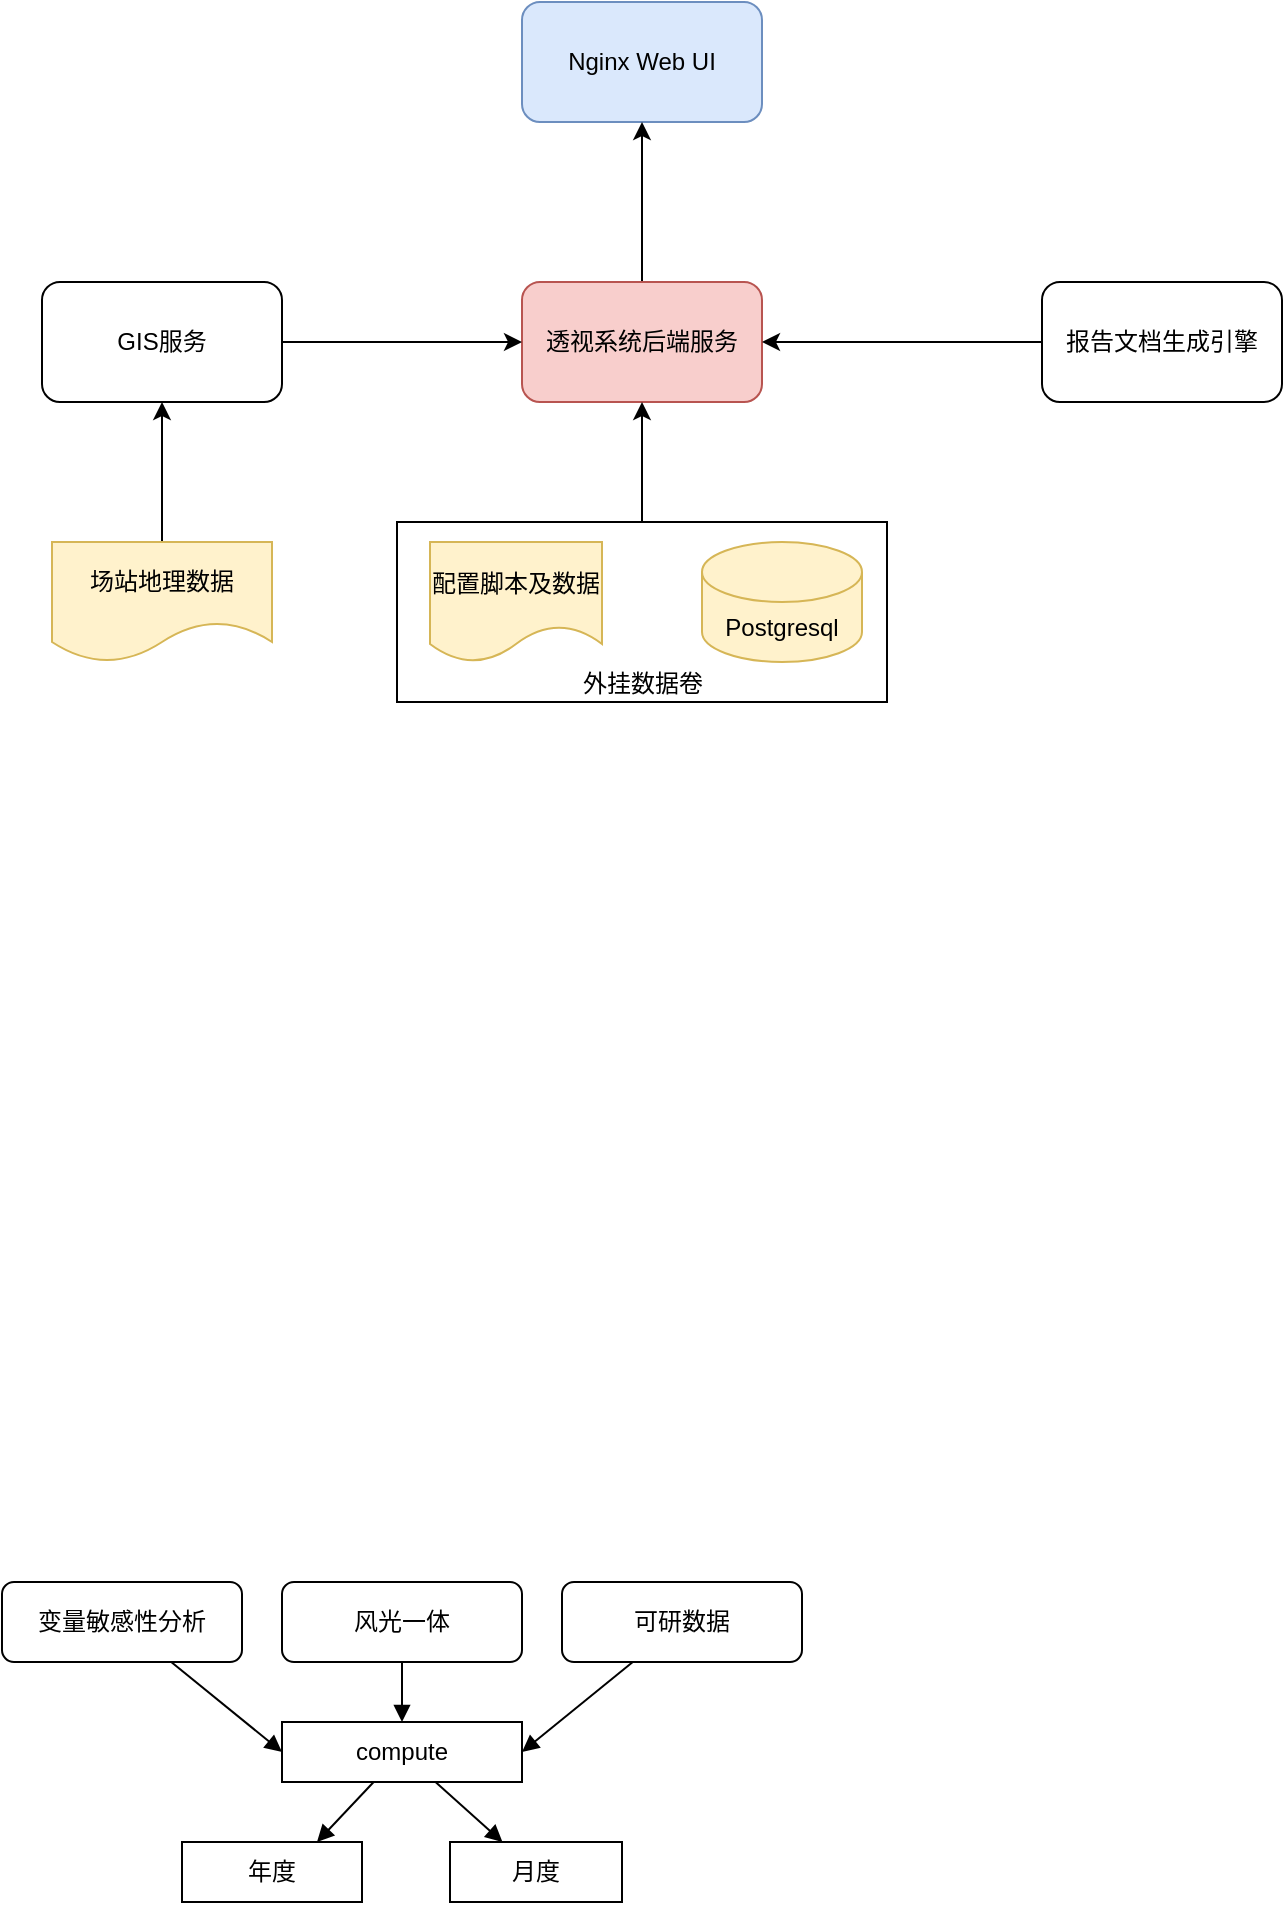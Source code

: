 <mxfile version="15.9.4" type="github">
  <diagram id="qwiPBuBP2y7-i90Vo56-" name="第 1 页">
    <mxGraphModel dx="782" dy="436" grid="1" gridSize="10" guides="1" tooltips="1" connect="1" arrows="1" fold="1" page="1" pageScale="1" pageWidth="827" pageHeight="1169" math="0" shadow="0">
      <root>
        <mxCell id="0" />
        <mxCell id="1" parent="0" />
        <mxCell id="qQHvoparxw8WBz52nhWu-1" value="Nginx Web UI" style="rounded=1;whiteSpace=wrap;html=1;fillColor=#dae8fc;strokeColor=#6c8ebf;" vertex="1" parent="1">
          <mxGeometry x="340" y="130" width="120" height="60" as="geometry" />
        </mxCell>
        <mxCell id="qQHvoparxw8WBz52nhWu-9" value="" style="edgeStyle=orthogonalEdgeStyle;rounded=0;orthogonalLoop=1;jettySize=auto;html=1;" edge="1" parent="1" source="qQHvoparxw8WBz52nhWu-2" target="qQHvoparxw8WBz52nhWu-1">
          <mxGeometry relative="1" as="geometry" />
        </mxCell>
        <mxCell id="qQHvoparxw8WBz52nhWu-2" value="透视系统后端服务" style="rounded=1;whiteSpace=wrap;html=1;fillColor=#f8cecc;strokeColor=#b85450;" vertex="1" parent="1">
          <mxGeometry x="340" y="270" width="120" height="60" as="geometry" />
        </mxCell>
        <mxCell id="qQHvoparxw8WBz52nhWu-11" value="" style="edgeStyle=orthogonalEdgeStyle;rounded=0;orthogonalLoop=1;jettySize=auto;html=1;" edge="1" parent="1" source="qQHvoparxw8WBz52nhWu-3" target="qQHvoparxw8WBz52nhWu-2">
          <mxGeometry relative="1" as="geometry" />
        </mxCell>
        <mxCell id="qQHvoparxw8WBz52nhWu-3" value="报告文档生成引擎" style="rounded=1;whiteSpace=wrap;html=1;" vertex="1" parent="1">
          <mxGeometry x="600" y="270" width="120" height="60" as="geometry" />
        </mxCell>
        <mxCell id="qQHvoparxw8WBz52nhWu-12" value="" style="edgeStyle=orthogonalEdgeStyle;rounded=0;orthogonalLoop=1;jettySize=auto;html=1;" edge="1" parent="1" source="qQHvoparxw8WBz52nhWu-4" target="qQHvoparxw8WBz52nhWu-2">
          <mxGeometry relative="1" as="geometry" />
        </mxCell>
        <mxCell id="qQHvoparxw8WBz52nhWu-4" value="GIS服务" style="rounded=1;whiteSpace=wrap;html=1;" vertex="1" parent="1">
          <mxGeometry x="100" y="270" width="120" height="60" as="geometry" />
        </mxCell>
        <mxCell id="qQHvoparxw8WBz52nhWu-10" value="" style="edgeStyle=orthogonalEdgeStyle;rounded=0;orthogonalLoop=1;jettySize=auto;html=1;" edge="1" parent="1" source="qQHvoparxw8WBz52nhWu-6" target="qQHvoparxw8WBz52nhWu-2">
          <mxGeometry relative="1" as="geometry" />
        </mxCell>
        <mxCell id="qQHvoparxw8WBz52nhWu-6" value="外挂数据卷" style="rounded=0;whiteSpace=wrap;html=1;align=center;sketch=0;glass=0;shadow=0;verticalAlign=bottom;" vertex="1" parent="1">
          <mxGeometry x="277.5" y="390" width="245" height="90" as="geometry" />
        </mxCell>
        <mxCell id="qQHvoparxw8WBz52nhWu-7" value="Postgresql" style="shape=cylinder3;whiteSpace=wrap;html=1;boundedLbl=1;backgroundOutline=1;size=15;shadow=0;glass=0;sketch=0;fillColor=#fff2cc;strokeColor=#d6b656;" vertex="1" parent="1">
          <mxGeometry x="430" y="400" width="80" height="60" as="geometry" />
        </mxCell>
        <mxCell id="qQHvoparxw8WBz52nhWu-8" value="配置脚本及数据" style="shape=document;whiteSpace=wrap;html=1;boundedLbl=1;shadow=0;glass=0;sketch=0;fillColor=#fff2cc;strokeColor=#d6b656;" vertex="1" parent="1">
          <mxGeometry x="294" y="400" width="86" height="60" as="geometry" />
        </mxCell>
        <mxCell id="qQHvoparxw8WBz52nhWu-15" value="" style="edgeStyle=orthogonalEdgeStyle;rounded=0;orthogonalLoop=1;jettySize=auto;html=1;" edge="1" parent="1" source="qQHvoparxw8WBz52nhWu-14" target="qQHvoparxw8WBz52nhWu-4">
          <mxGeometry relative="1" as="geometry" />
        </mxCell>
        <mxCell id="qQHvoparxw8WBz52nhWu-14" value="场站地理数据" style="shape=document;whiteSpace=wrap;html=1;boundedLbl=1;shadow=0;glass=0;sketch=0;size=0.333;fillColor=#fff2cc;strokeColor=#d6b656;" vertex="1" parent="1">
          <mxGeometry x="105" y="400" width="110" height="60" as="geometry" />
        </mxCell>
        <mxCell id="qQHvoparxw8WBz52nhWu-16" value="" style="rounded=0;orthogonalLoop=1;jettySize=auto;html=1;endArrow=block;endFill=1;entryX=0;entryY=0.5;entryDx=0;entryDy=0;" edge="1" parent="1" source="qQHvoparxw8WBz52nhWu-17" target="qQHvoparxw8WBz52nhWu-22">
          <mxGeometry relative="1" as="geometry" />
        </mxCell>
        <mxCell id="qQHvoparxw8WBz52nhWu-17" value="变量敏感性分析" style="rounded=1;whiteSpace=wrap;html=1;" vertex="1" parent="1">
          <mxGeometry x="80" y="920" width="120" height="40" as="geometry" />
        </mxCell>
        <mxCell id="qQHvoparxw8WBz52nhWu-18" value="" style="edgeStyle=none;orthogonalLoop=1;jettySize=auto;html=1;endArrow=block;endFill=1;" edge="1" parent="1" source="qQHvoparxw8WBz52nhWu-19" target="qQHvoparxw8WBz52nhWu-22">
          <mxGeometry relative="1" as="geometry" />
        </mxCell>
        <mxCell id="qQHvoparxw8WBz52nhWu-19" value="风光一体" style="rounded=1;whiteSpace=wrap;html=1;" vertex="1" parent="1">
          <mxGeometry x="220" y="920" width="120" height="40" as="geometry" />
        </mxCell>
        <mxCell id="qQHvoparxw8WBz52nhWu-20" value="" style="edgeStyle=none;orthogonalLoop=1;jettySize=auto;html=1;endArrow=block;endFill=1;" edge="1" parent="1" source="qQHvoparxw8WBz52nhWu-22" target="qQHvoparxw8WBz52nhWu-24">
          <mxGeometry relative="1" as="geometry" />
        </mxCell>
        <mxCell id="qQHvoparxw8WBz52nhWu-21" value="" style="edgeStyle=none;orthogonalLoop=1;jettySize=auto;html=1;endArrow=block;endFill=1;entryX=0.75;entryY=0;entryDx=0;entryDy=0;" edge="1" parent="1" source="qQHvoparxw8WBz52nhWu-22" target="qQHvoparxw8WBz52nhWu-23">
          <mxGeometry relative="1" as="geometry" />
        </mxCell>
        <mxCell id="qQHvoparxw8WBz52nhWu-22" value="compute" style="rounded=0;whiteSpace=wrap;html=1;" vertex="1" parent="1">
          <mxGeometry x="220" y="990" width="120" height="30" as="geometry" />
        </mxCell>
        <mxCell id="qQHvoparxw8WBz52nhWu-23" value="年度" style="rounded=0;whiteSpace=wrap;html=1;" vertex="1" parent="1">
          <mxGeometry x="170" y="1050" width="90" height="30" as="geometry" />
        </mxCell>
        <mxCell id="qQHvoparxw8WBz52nhWu-24" value="月度" style="rounded=0;whiteSpace=wrap;html=1;" vertex="1" parent="1">
          <mxGeometry x="304" y="1050" width="86" height="30" as="geometry" />
        </mxCell>
        <mxCell id="qQHvoparxw8WBz52nhWu-25" value="" style="edgeStyle=none;orthogonalLoop=1;jettySize=auto;html=1;endArrow=block;endFill=1;entryX=1;entryY=0.5;entryDx=0;entryDy=0;" edge="1" parent="1" source="qQHvoparxw8WBz52nhWu-26" target="qQHvoparxw8WBz52nhWu-22">
          <mxGeometry relative="1" as="geometry" />
        </mxCell>
        <mxCell id="qQHvoparxw8WBz52nhWu-26" value="可研数据" style="rounded=1;whiteSpace=wrap;html=1;" vertex="1" parent="1">
          <mxGeometry x="360" y="920" width="120" height="40" as="geometry" />
        </mxCell>
      </root>
    </mxGraphModel>
  </diagram>
</mxfile>

